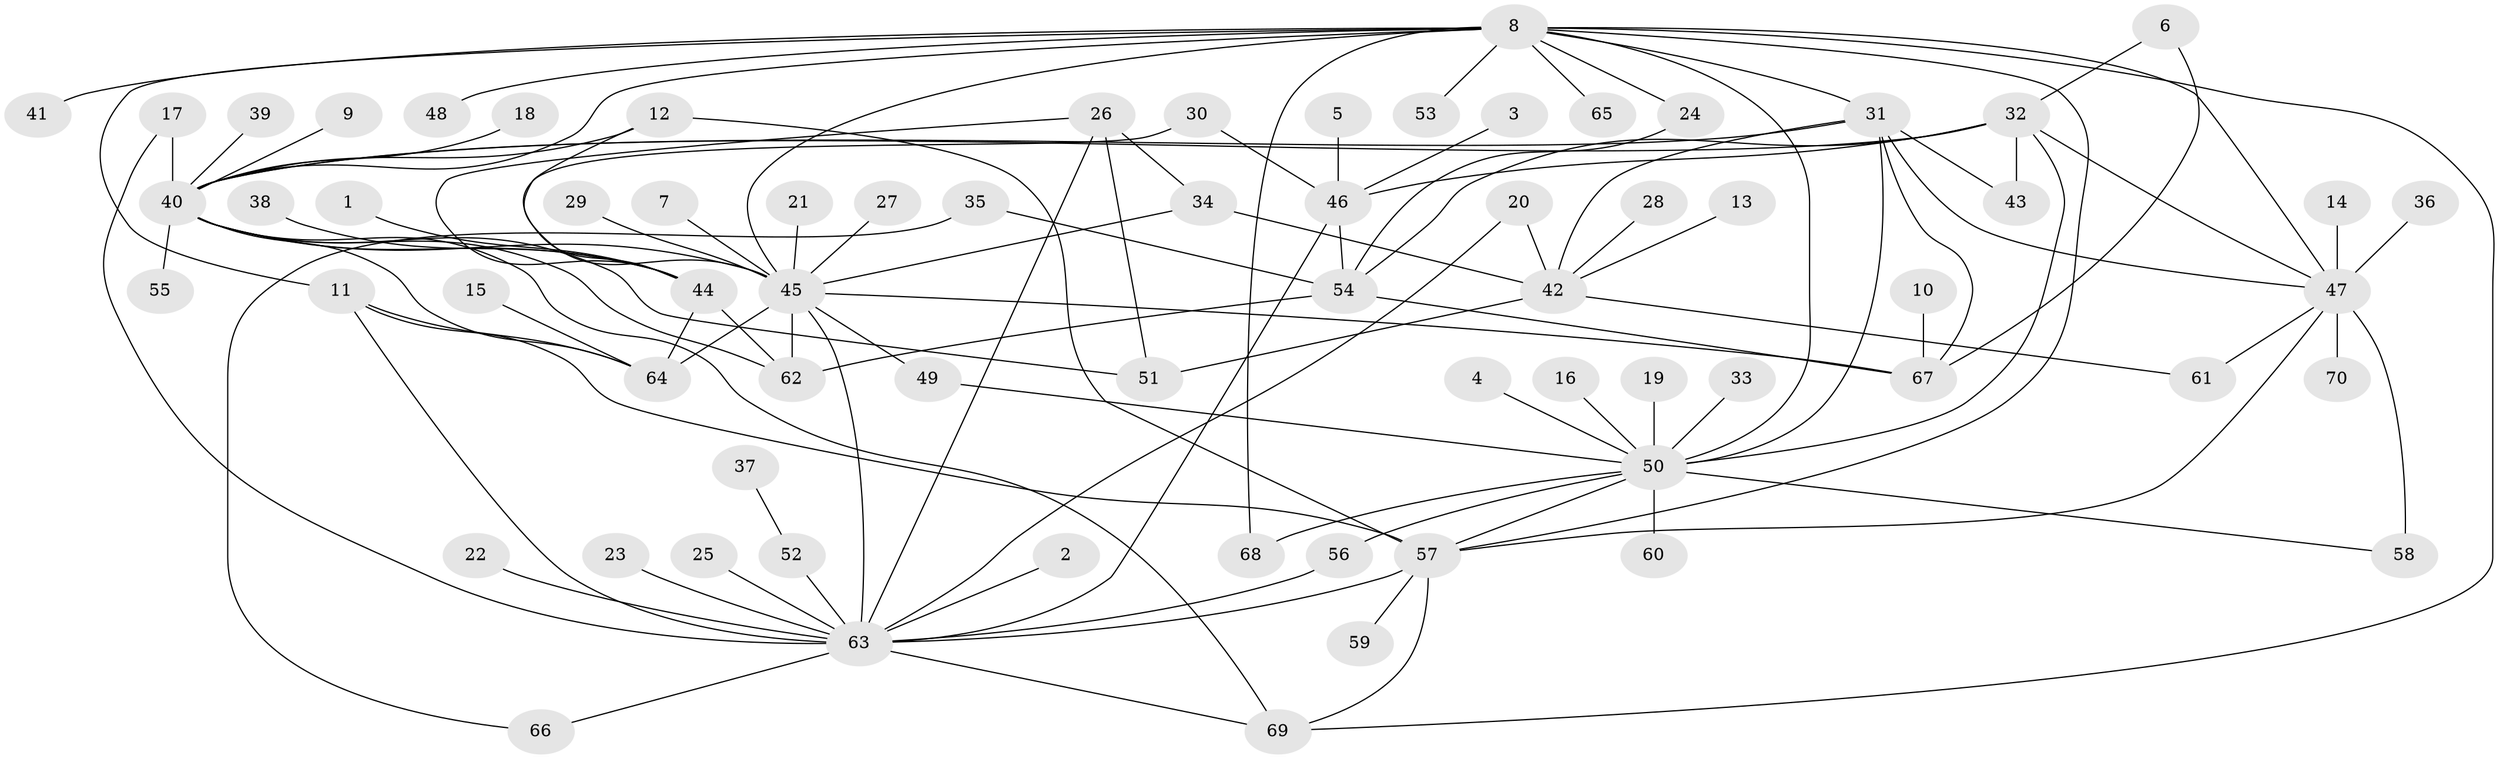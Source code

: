 // original degree distribution, {10: 0.014705882352941176, 12: 0.007352941176470588, 5: 0.0661764705882353, 14: 0.007352941176470588, 17: 0.007352941176470588, 7: 0.022058823529411766, 18: 0.007352941176470588, 2: 0.25735294117647056, 4: 0.03676470588235294, 8: 0.014705882352941176, 6: 0.007352941176470588, 15: 0.007352941176470588, 1: 0.4338235294117647, 3: 0.10294117647058823, 9: 0.007352941176470588}
// Generated by graph-tools (version 1.1) at 2025/26/03/09/25 03:26:07]
// undirected, 70 vertices, 112 edges
graph export_dot {
graph [start="1"]
  node [color=gray90,style=filled];
  1;
  2;
  3;
  4;
  5;
  6;
  7;
  8;
  9;
  10;
  11;
  12;
  13;
  14;
  15;
  16;
  17;
  18;
  19;
  20;
  21;
  22;
  23;
  24;
  25;
  26;
  27;
  28;
  29;
  30;
  31;
  32;
  33;
  34;
  35;
  36;
  37;
  38;
  39;
  40;
  41;
  42;
  43;
  44;
  45;
  46;
  47;
  48;
  49;
  50;
  51;
  52;
  53;
  54;
  55;
  56;
  57;
  58;
  59;
  60;
  61;
  62;
  63;
  64;
  65;
  66;
  67;
  68;
  69;
  70;
  1 -- 44 [weight=1.0];
  2 -- 63 [weight=1.0];
  3 -- 46 [weight=1.0];
  4 -- 50 [weight=1.0];
  5 -- 46 [weight=1.0];
  6 -- 32 [weight=1.0];
  6 -- 67 [weight=1.0];
  7 -- 45 [weight=1.0];
  8 -- 11 [weight=1.0];
  8 -- 24 [weight=1.0];
  8 -- 31 [weight=1.0];
  8 -- 40 [weight=1.0];
  8 -- 41 [weight=1.0];
  8 -- 45 [weight=2.0];
  8 -- 47 [weight=1.0];
  8 -- 48 [weight=1.0];
  8 -- 50 [weight=2.0];
  8 -- 53 [weight=1.0];
  8 -- 57 [weight=1.0];
  8 -- 65 [weight=1.0];
  8 -- 68 [weight=1.0];
  8 -- 69 [weight=1.0];
  9 -- 40 [weight=1.0];
  10 -- 67 [weight=1.0];
  11 -- 57 [weight=1.0];
  11 -- 63 [weight=1.0];
  11 -- 64 [weight=1.0];
  12 -- 40 [weight=1.0];
  12 -- 45 [weight=1.0];
  12 -- 57 [weight=1.0];
  13 -- 42 [weight=1.0];
  14 -- 47 [weight=1.0];
  15 -- 64 [weight=1.0];
  16 -- 50 [weight=1.0];
  17 -- 40 [weight=1.0];
  17 -- 63 [weight=1.0];
  18 -- 40 [weight=1.0];
  19 -- 50 [weight=1.0];
  20 -- 42 [weight=1.0];
  20 -- 63 [weight=1.0];
  21 -- 45 [weight=1.0];
  22 -- 63 [weight=1.0];
  23 -- 63 [weight=1.0];
  24 -- 54 [weight=1.0];
  25 -- 63 [weight=1.0];
  26 -- 34 [weight=1.0];
  26 -- 44 [weight=1.0];
  26 -- 51 [weight=1.0];
  26 -- 63 [weight=1.0];
  27 -- 45 [weight=1.0];
  28 -- 42 [weight=1.0];
  29 -- 45 [weight=1.0];
  30 -- 44 [weight=1.0];
  30 -- 46 [weight=1.0];
  31 -- 40 [weight=2.0];
  31 -- 42 [weight=1.0];
  31 -- 43 [weight=1.0];
  31 -- 47 [weight=1.0];
  31 -- 50 [weight=1.0];
  31 -- 67 [weight=1.0];
  32 -- 40 [weight=1.0];
  32 -- 43 [weight=1.0];
  32 -- 46 [weight=1.0];
  32 -- 47 [weight=1.0];
  32 -- 50 [weight=1.0];
  32 -- 54 [weight=1.0];
  33 -- 50 [weight=1.0];
  34 -- 42 [weight=1.0];
  34 -- 45 [weight=1.0];
  35 -- 54 [weight=1.0];
  35 -- 66 [weight=1.0];
  36 -- 47 [weight=1.0];
  37 -- 52 [weight=1.0];
  38 -- 44 [weight=1.0];
  39 -- 40 [weight=1.0];
  40 -- 44 [weight=1.0];
  40 -- 45 [weight=1.0];
  40 -- 51 [weight=1.0];
  40 -- 55 [weight=1.0];
  40 -- 62 [weight=1.0];
  40 -- 64 [weight=1.0];
  40 -- 69 [weight=1.0];
  42 -- 51 [weight=2.0];
  42 -- 61 [weight=1.0];
  44 -- 62 [weight=1.0];
  44 -- 64 [weight=1.0];
  45 -- 49 [weight=1.0];
  45 -- 62 [weight=1.0];
  45 -- 63 [weight=1.0];
  45 -- 64 [weight=1.0];
  45 -- 67 [weight=1.0];
  46 -- 54 [weight=2.0];
  46 -- 63 [weight=1.0];
  47 -- 57 [weight=1.0];
  47 -- 58 [weight=2.0];
  47 -- 61 [weight=1.0];
  47 -- 70 [weight=1.0];
  49 -- 50 [weight=1.0];
  50 -- 56 [weight=1.0];
  50 -- 57 [weight=1.0];
  50 -- 58 [weight=1.0];
  50 -- 60 [weight=1.0];
  50 -- 68 [weight=1.0];
  52 -- 63 [weight=1.0];
  54 -- 62 [weight=1.0];
  54 -- 67 [weight=1.0];
  56 -- 63 [weight=1.0];
  57 -- 59 [weight=1.0];
  57 -- 63 [weight=1.0];
  57 -- 69 [weight=1.0];
  63 -- 66 [weight=1.0];
  63 -- 69 [weight=1.0];
}
